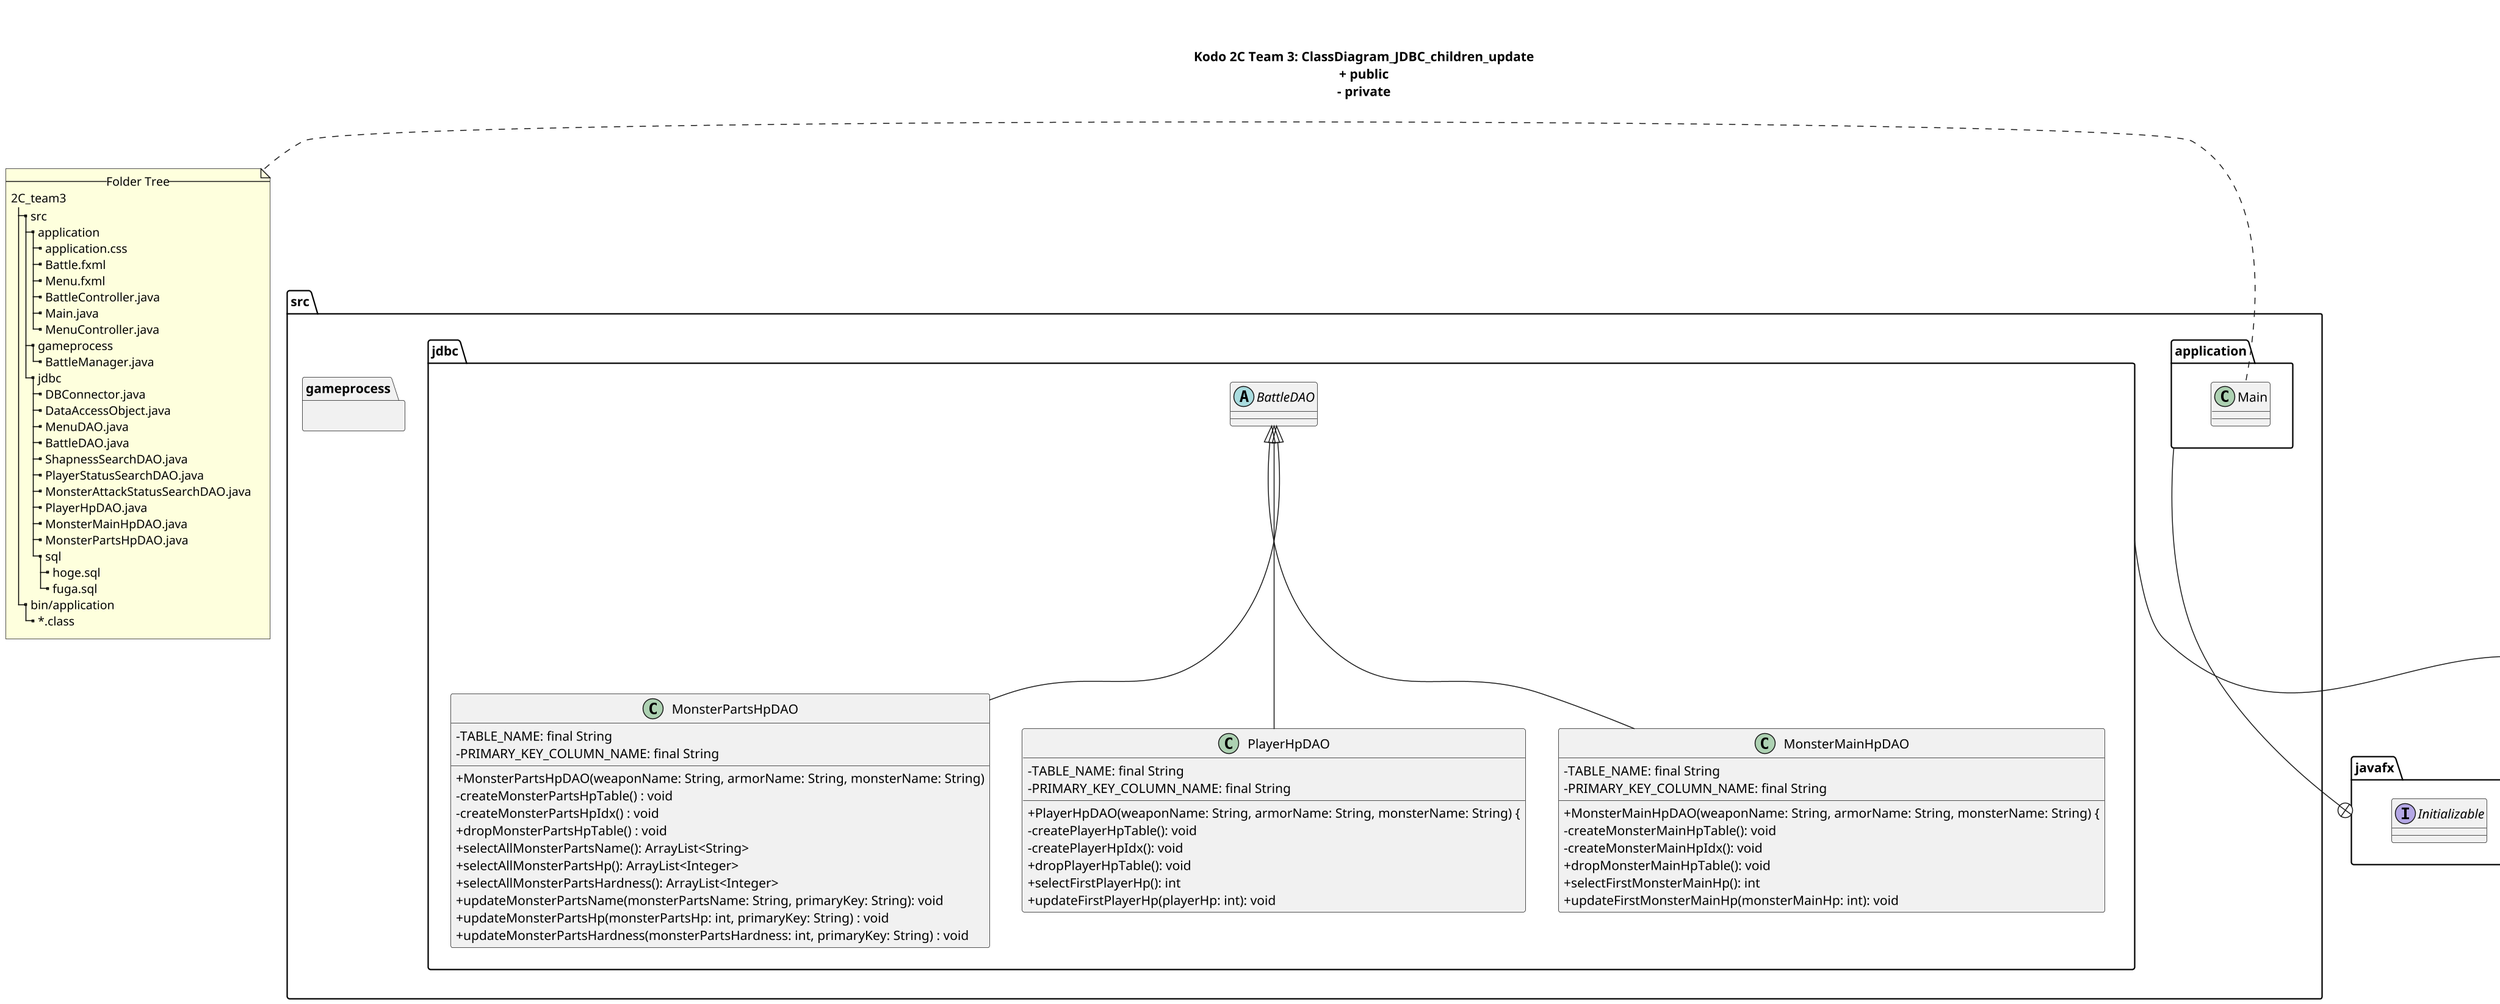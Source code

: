 ' @file      ClassDiagram_JDBC_children_update.pu
' @brief     クラス図出力用のファイル
' @note      高度情報演習2C 後半 木村教授担当分 Team3
' @auther    AL18036 Kataoka Nagi
' @date      2020-12-30 19:33:23
' $Version   1.2
' $Revision  1.4
' @par       編集：create*Idx()の仮組の作成
' @note      java -jar plantuml.jar -graphvizdot C:\Graphviz\bin\dot.exe ClassDiagram_JDBC_children_update.pu -charset UTF-8
' @see       https://qiita.com/opengl-8080/items/98c510b8ca060bdd2ea3

''''''''''''''''''''''''''''''''''''''''''''''''''''''''''''''''''''''''''''''''

@startuml ./out/ClassDiagram_JDBC_children_update.png
scale 1.5
skinparam DefaultFontName メイリオ
' 可視性の変更
skinparam classAttributeIconSize 0

''''''''''''''''''''''''''''''''''''''''''''''''''

header 
Team 3 : AL18036 Kataoka Nagi
2020-12-30 19:33:30
リファクタリング：テーブル名とPK名をメンバ変数へ
end header

''''''''''''''''''''''''''''''''''''''''''''''''''

title
**Kodo 2C Team 3: ClassDiagram_JDBC_children_update**
+ public
~- private
end title
' __static__

''''''''''''''''''''''''''''''''''''''''''''''''''''''''''''''''''''''''''''''''

package src {
  package src.application {
    class Main
  }
  package src.gameprocess {
  }
  package src.jdbc {
  }
}

''''''''''''''''''''''''''''''''''''''''''''''''''''''''''''''''''''''''''''''''

note left
  --Folder Tree--
  2C_team3
  |_ src
    |_ application
      |_ application.css
      |_ Battle.fxml
      |_ Menu.fxml
      |_ BattleController.java
      |_ Main.java
      |_ MenuController.java
    |_ gameprocess
      |_ BattleManager.java
    |_ jdbc
      |_ DBConnector.java
      |_ DataAccessObject.java
      |_ MenuDAO.java
      |_ BattleDAO.java
      |_ ShapnessSearchDAO.java
      |_ PlayerStatusSearchDAO.java
      |_ MonsterAttackStatusSearchDAO.java
      |_ PlayerHpDAO.java
      |_ MonsterMainHpDAO.java
      |_ MonsterPartsHpDAO.java
      |_ sql
        |_ hoge.sql
        |_ fuga.sql
  |_ bin/application
    |_ ~*.class
end note

''''''''''''''''''''''''''''''''''''''''''''''''''''''''''''''''''''''''''''''''

package java.sql {
}

package javafx {
  class Application
  Interface Initializable
}

src.jdbc --+ java.sql
src.application --+ javafx

''''''''''''''''''''''''''''''''''''''''''''''''''

' @note クラスの命名規則
' @see  https://qiita.com/KeithYokoma/items/ee21fec6a3ebb5d1e9a8

package src.application {
}

' 記事のクラス
  ' class ApplicationController extends Initializable {
  '   - dropDown: ChoiceBox<String>
  '   - textBox: TextField
  '   - button: Button

  '   + initialize(location: URL, resources: ResourceBundle): void
  '   + onClick(event: ActionEvent): void
  '   + getToolType(): ChoiceBox<String>
  '   + setToolType(toolType: ChoiceBox<String>): void
  '   + getInputFile(): TextField
  '   + setInputFile(textBox: TextField): void
  '   + getReference(): Button
  '   + setReference(button: Button): void
  ' }


''''''''''''''''''''''''''''''''''''''''''''''''''

package src.gameprocess {
}

''''''''''''''''''''''''''''''''''''''''''''''''''

package src.jdbc {
  ' @note DAO pattern
  ' @see https://kanda-it-school-kensyu.com/java-jdbc-contents/jj_ch04/jj_0401/

  abstract class BattleDAO {
  }

  class PlayerHpDAO extends BattleDAO {
    - TABLE_NAME: final String
    - PRIMARY_KEY_COLUMN_NAME: final String

    + PlayerHpDAO(weaponName: String, armorName: String, monsterName: String) {
    - createPlayerHpTable(): void
    - createPlayerHpIdx(): void
    + dropPlayerHpTable(): void
    + selectFirstPlayerHp(): int
    + updateFirstPlayerHp(playerHp: int): void
  }

  class MonsterMainHpDAO extends BattleDAO {
    - TABLE_NAME: final String
    - PRIMARY_KEY_COLUMN_NAME: final String

    + MonsterMainHpDAO(weaponName: String, armorName: String, monsterName: String) {
    - createMonsterMainHpTable(): void
    - createMonsterMainHpIdx(): void
    + dropMonsterMainHpTable(): void
    + selectFirstMonsterMainHp(): int
    + updateFirstMonsterMainHp(monsterMainHp: int): void
  }

  class MonsterPartsHpDAO extends BattleDAO {
    - TABLE_NAME: final String
    - PRIMARY_KEY_COLUMN_NAME: final String

    + MonsterPartsHpDAO(weaponName: String, armorName: String, monsterName: String)
    - createMonsterPartsHpTable() : void
    - createMonsterPartsHpIdx() : void
    + dropMonsterPartsHpTable() : void
    + selectAllMonsterPartsName(): ArrayList<String>
    + selectAllMonsterPartsHp(): ArrayList<Integer>
    + selectAllMonsterPartsHardness(): ArrayList<Integer>
    + updateMonsterPartsName(monsterPartsName: String, primaryKey: String): void
    + updateMonsterPartsHp(monsterPartsHp: int, primaryKey: String) : void
    + updateMonsterPartsHardness(monsterPartsHardness: int, primaryKey: String) : void
  }
}

''''''''''''''''''''''''''''''''''''''''''''''''''''''''''''''''''''''''''''''''

@enduml
